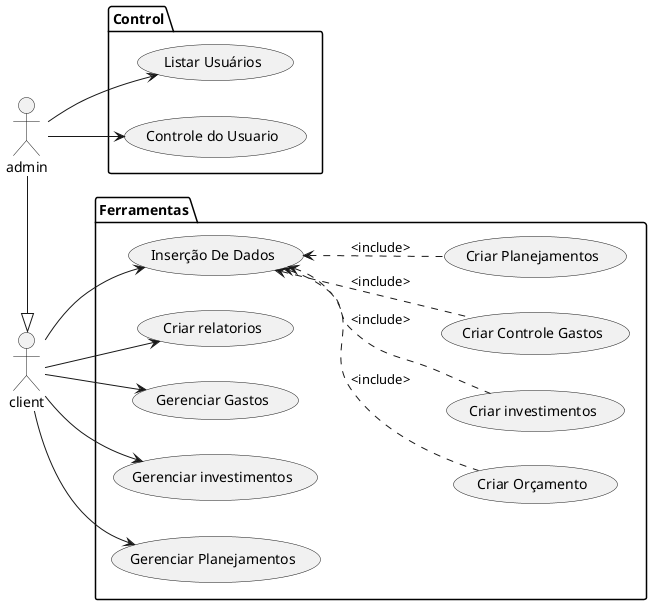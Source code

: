 @startuml "use-case"
left to right direction
actor client 
actor admin 

package Ferramentas  {

    usecase "Inserção De Dados" as Id
    usecase "Criar Orçamento" as Fc
    usecase "Criar investimentos" as Ci 
    usecase  "Criar Controle Gastos" as Fcg 
    usecase "Criar relatorios" as Cr 
    usecase "Criar Planejamentos" as Fp 
    usecase "Gerenciar Gastos" as gg 
    usecase "Gerenciar investimentos" as gc 
    usecase "Gerenciar Planejamentos" as gp 
    
}

package Control{

    usecase "Listar Usuários" as Lu 
    usecase "Controle do Usuario" as Cu
}
client --> gc
client --> gp
client --> gg
client --> Cr
client --> Id
admin --> Lu 
admin --> Cu
(Id) <.. (Fc) : <include>
(Id) <.. (Ci) : <include>
(Id) <.. (Fcg) : <include>
(Id) <.. (Fp) : <include>








admin -|> client





@enduml

